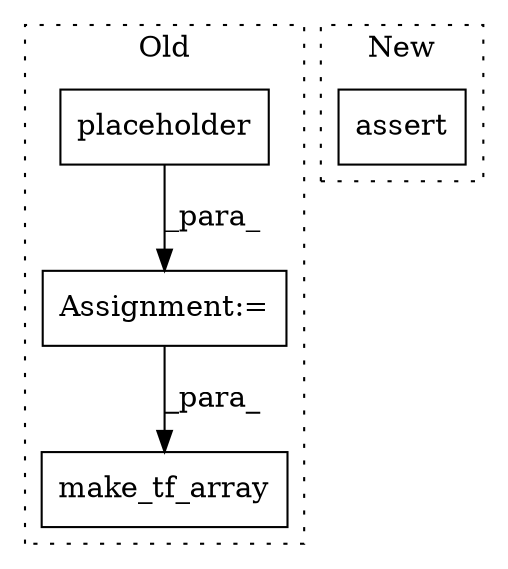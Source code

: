 digraph G {
subgraph cluster0 {
1 [label="make_tf_array" a="32" s="5435,5458" l="14,1" shape="box"];
3 [label="placeholder" a="32" s="5390,5420" l="12,1" shape="box"];
4 [label="Assignment:=" a="7" s="5378" l="1" shape="box"];
label = "Old";
style="dotted";
}
subgraph cluster1 {
2 [label="assert" a="32" s="5999,6053" l="16,1" shape="box"];
label = "New";
style="dotted";
}
3 -> 4 [label="_para_"];
4 -> 1 [label="_para_"];
}